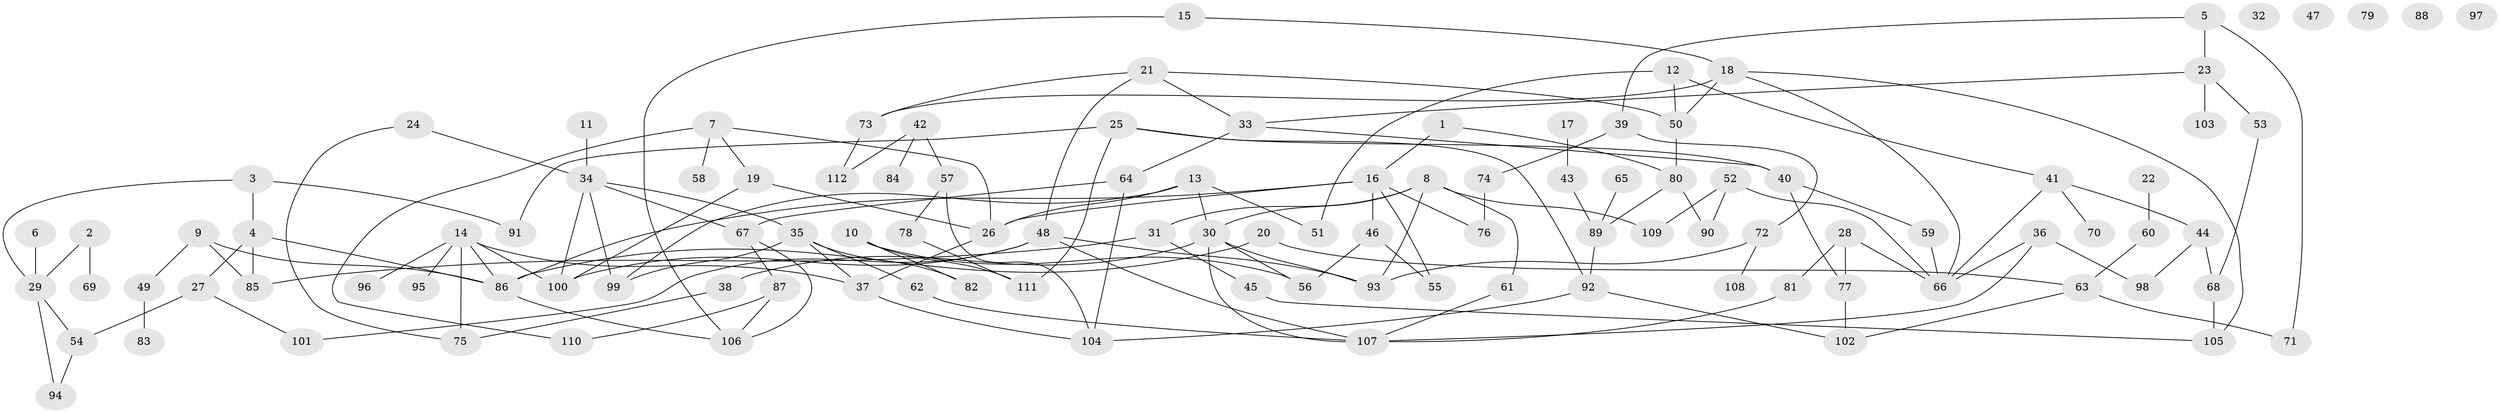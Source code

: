 // Generated by graph-tools (version 1.1) at 2025/12/03/09/25 04:12:52]
// undirected, 112 vertices, 158 edges
graph export_dot {
graph [start="1"]
  node [color=gray90,style=filled];
  1;
  2;
  3;
  4;
  5;
  6;
  7;
  8;
  9;
  10;
  11;
  12;
  13;
  14;
  15;
  16;
  17;
  18;
  19;
  20;
  21;
  22;
  23;
  24;
  25;
  26;
  27;
  28;
  29;
  30;
  31;
  32;
  33;
  34;
  35;
  36;
  37;
  38;
  39;
  40;
  41;
  42;
  43;
  44;
  45;
  46;
  47;
  48;
  49;
  50;
  51;
  52;
  53;
  54;
  55;
  56;
  57;
  58;
  59;
  60;
  61;
  62;
  63;
  64;
  65;
  66;
  67;
  68;
  69;
  70;
  71;
  72;
  73;
  74;
  75;
  76;
  77;
  78;
  79;
  80;
  81;
  82;
  83;
  84;
  85;
  86;
  87;
  88;
  89;
  90;
  91;
  92;
  93;
  94;
  95;
  96;
  97;
  98;
  99;
  100;
  101;
  102;
  103;
  104;
  105;
  106;
  107;
  108;
  109;
  110;
  111;
  112;
  1 -- 16;
  1 -- 80;
  2 -- 29;
  2 -- 69;
  3 -- 4;
  3 -- 29;
  3 -- 91;
  4 -- 27;
  4 -- 85;
  4 -- 86;
  5 -- 23;
  5 -- 39;
  5 -- 71;
  6 -- 29;
  7 -- 19;
  7 -- 26;
  7 -- 58;
  7 -- 110;
  8 -- 30;
  8 -- 31;
  8 -- 61;
  8 -- 93;
  8 -- 109;
  9 -- 49;
  9 -- 85;
  9 -- 86;
  10 -- 56;
  10 -- 82;
  10 -- 111;
  11 -- 34;
  12 -- 41;
  12 -- 50;
  12 -- 51;
  13 -- 26;
  13 -- 30;
  13 -- 51;
  13 -- 99;
  14 -- 37;
  14 -- 75;
  14 -- 86;
  14 -- 95;
  14 -- 96;
  14 -- 100;
  15 -- 18;
  15 -- 106;
  16 -- 26;
  16 -- 46;
  16 -- 55;
  16 -- 76;
  16 -- 86;
  17 -- 43;
  18 -- 50;
  18 -- 66;
  18 -- 73;
  18 -- 105;
  19 -- 26;
  19 -- 100;
  20 -- 63;
  20 -- 86;
  21 -- 33;
  21 -- 48;
  21 -- 50;
  21 -- 73;
  22 -- 60;
  23 -- 33;
  23 -- 53;
  23 -- 103;
  24 -- 34;
  24 -- 75;
  25 -- 40;
  25 -- 91;
  25 -- 92;
  25 -- 111;
  26 -- 37;
  27 -- 54;
  27 -- 101;
  28 -- 66;
  28 -- 77;
  28 -- 81;
  29 -- 54;
  29 -- 94;
  30 -- 38;
  30 -- 56;
  30 -- 93;
  30 -- 107;
  31 -- 45;
  31 -- 85;
  33 -- 40;
  33 -- 64;
  34 -- 35;
  34 -- 67;
  34 -- 99;
  34 -- 100;
  35 -- 37;
  35 -- 62;
  35 -- 82;
  35 -- 99;
  36 -- 66;
  36 -- 98;
  36 -- 107;
  37 -- 104;
  38 -- 75;
  39 -- 72;
  39 -- 74;
  40 -- 59;
  40 -- 77;
  41 -- 44;
  41 -- 66;
  41 -- 70;
  42 -- 57;
  42 -- 84;
  42 -- 112;
  43 -- 89;
  44 -- 68;
  44 -- 98;
  45 -- 105;
  46 -- 55;
  46 -- 56;
  48 -- 93;
  48 -- 100;
  48 -- 101;
  48 -- 107;
  49 -- 83;
  50 -- 80;
  52 -- 66;
  52 -- 90;
  52 -- 109;
  53 -- 68;
  54 -- 94;
  57 -- 78;
  57 -- 104;
  59 -- 66;
  60 -- 63;
  61 -- 107;
  62 -- 107;
  63 -- 71;
  63 -- 102;
  64 -- 67;
  64 -- 104;
  65 -- 89;
  67 -- 87;
  67 -- 106;
  68 -- 105;
  72 -- 93;
  72 -- 108;
  73 -- 112;
  74 -- 76;
  77 -- 102;
  78 -- 111;
  80 -- 89;
  80 -- 90;
  81 -- 107;
  86 -- 106;
  87 -- 106;
  87 -- 110;
  89 -- 92;
  92 -- 102;
  92 -- 104;
}
